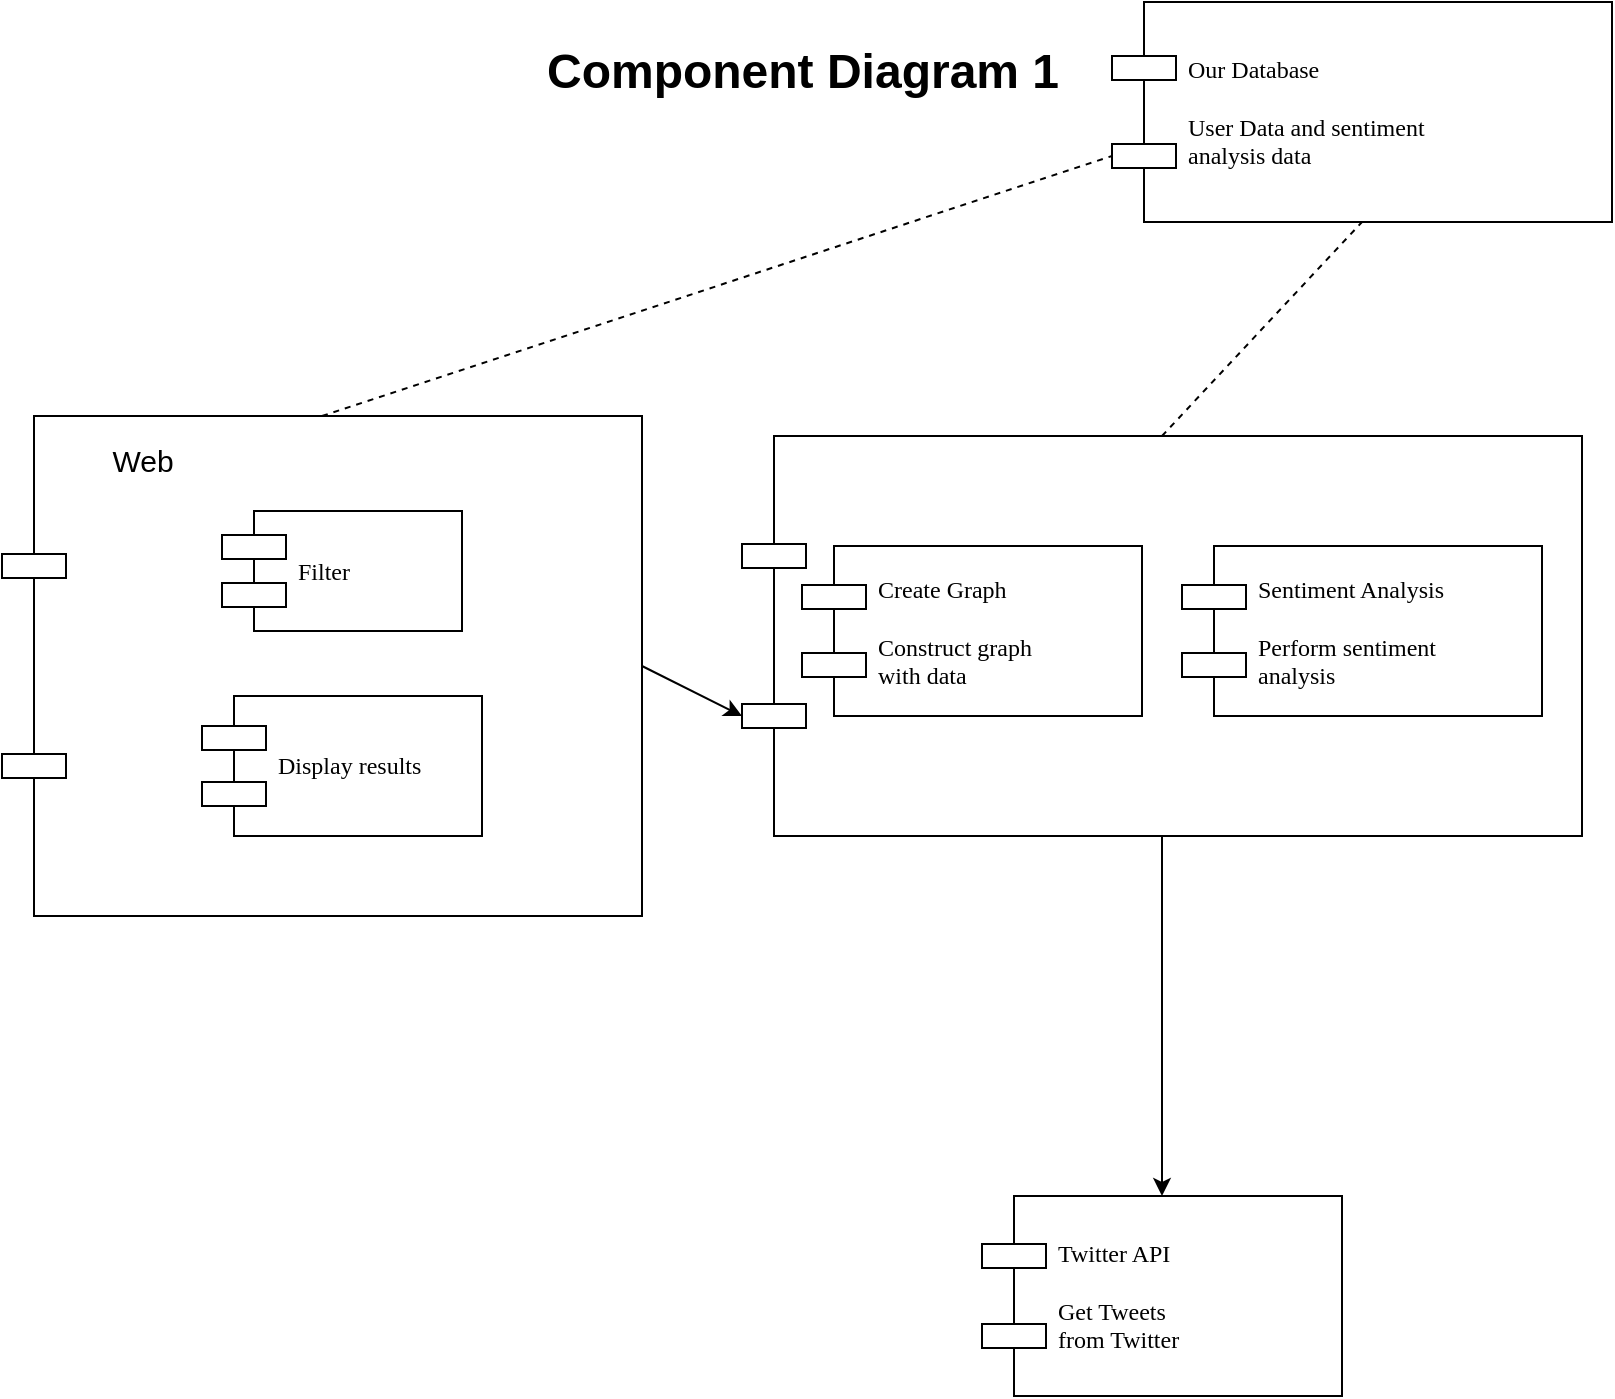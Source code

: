 <mxfile version="10.6.0" type="github"><diagram name="Page-1" id="5f0bae14-7c28-e335-631c-24af17079c00"><mxGraphModel dx="1516" dy="1798" grid="1" gridSize="10" guides="1" tooltips="1" connect="1" arrows="1" fold="1" page="1" pageScale="1" pageWidth="1100" pageHeight="850" background="#ffffff" math="0" shadow="0"><root><mxCell id="0"/><mxCell id="1" parent="0"/><mxCell id="L4L1iLDeCLrcVDmgjaJ8-6" value="" style="shape=component;align=left;spacingLeft=36;rounded=0;shadow=0;comic=0;labelBackgroundColor=none;strokeColor=#000000;strokeWidth=1;fillColor=#ffffff;fontFamily=Verdana;fontSize=12;fontColor=#000000;html=1;" vertex="1" parent="1"><mxGeometry x="110" y="70" width="320" height="250" as="geometry"/></mxCell><mxCell id="L4L1iLDeCLrcVDmgjaJ8-4" value="" style="shape=component;align=left;spacingLeft=36;rounded=0;shadow=0;comic=0;labelBackgroundColor=none;strokeColor=#000000;strokeWidth=1;fillColor=#ffffff;fontFamily=Verdana;fontSize=12;fontColor=#000000;html=1;" vertex="1" parent="1"><mxGeometry x="480" y="80" width="420" height="200" as="geometry"/></mxCell><mxCell id="39150e848f15840c-5" value="Filter" style="shape=component;align=left;spacingLeft=36;rounded=0;shadow=0;comic=0;labelBackgroundColor=none;strokeColor=#000000;strokeWidth=1;fillColor=#ffffff;fontFamily=Verdana;fontSize=12;fontColor=#000000;html=1;" parent="1" vertex="1"><mxGeometry x="220" y="117.5" width="120" height="60" as="geometry"/></mxCell><mxCell id="39150e848f15840c-7" value="Create Graph&lt;br&gt;&lt;br&gt;Construct graph&lt;br&gt;with data&lt;br&gt;" style="shape=component;align=left;spacingLeft=36;rounded=0;shadow=0;comic=0;labelBackgroundColor=none;strokeColor=#000000;strokeWidth=1;fillColor=#ffffff;fontFamily=Verdana;fontSize=12;fontColor=#000000;html=1;" parent="1" vertex="1"><mxGeometry x="510" y="135" width="170" height="85" as="geometry"/></mxCell><mxCell id="39150e848f15840c-10" value="Twitter API&lt;br&gt;&lt;br&gt;Get Tweets &lt;br&gt;from Twitter&lt;br&gt;" style="shape=component;align=left;spacingLeft=36;rounded=0;shadow=0;comic=0;labelBackgroundColor=none;strokeColor=#000000;strokeWidth=1;fillColor=#ffffff;fontFamily=Verdana;fontSize=12;fontColor=#000000;html=1;" parent="1" vertex="1"><mxGeometry x="600" y="460" width="180" height="100" as="geometry"/></mxCell><mxCell id="L4L1iLDeCLrcVDmgjaJ8-3" value="Sentiment Analysis&lt;br&gt;&lt;br&gt;Perform sentiment&amp;nbsp;&lt;br&gt;analysis&lt;br&gt;" style="shape=component;align=left;spacingLeft=36;rounded=0;shadow=0;comic=0;labelBackgroundColor=none;strokeColor=#000000;strokeWidth=1;fillColor=#ffffff;fontFamily=Verdana;fontSize=12;fontColor=#000000;html=1;" vertex="1" parent="1"><mxGeometry x="700" y="135" width="180" height="85" as="geometry"/></mxCell><mxCell id="L4L1iLDeCLrcVDmgjaJ8-5" value="Our Database&lt;br&gt;&lt;br&gt;User Data and sentiment&amp;nbsp;&lt;br&gt;analysis data&lt;br&gt;" style="shape=component;align=left;spacingLeft=36;rounded=0;shadow=0;comic=0;labelBackgroundColor=none;strokeColor=#000000;strokeWidth=1;fillColor=#ffffff;fontFamily=Verdana;fontSize=12;fontColor=#000000;html=1;" vertex="1" parent="1"><mxGeometry x="665" y="-137" width="250" height="110" as="geometry"/></mxCell><mxCell id="L4L1iLDeCLrcVDmgjaJ8-7" value="Display results" style="shape=component;align=left;spacingLeft=36;rounded=0;shadow=0;comic=0;labelBackgroundColor=none;strokeColor=#000000;strokeWidth=1;fillColor=#ffffff;fontFamily=Verdana;fontSize=12;fontColor=#000000;html=1;" vertex="1" parent="1"><mxGeometry x="210" y="210" width="140" height="70" as="geometry"/></mxCell><mxCell id="L4L1iLDeCLrcVDmgjaJ8-8" value="Component Diagram 1" style="text;strokeColor=none;fillColor=none;html=1;fontSize=24;fontStyle=1;verticalAlign=middle;align=center;" vertex="1" parent="1"><mxGeometry x="460" y="-122" width="100" height="40" as="geometry"/></mxCell><mxCell id="L4L1iLDeCLrcVDmgjaJ8-9" value="&lt;span style=&quot;font-weight: normal&quot;&gt;&lt;font style=&quot;font-size: 15px&quot;&gt;Web&lt;/font&gt;&lt;/span&gt;" style="text;strokeColor=none;fillColor=none;html=1;fontSize=24;fontStyle=1;verticalAlign=middle;align=center;" vertex="1" parent="1"><mxGeometry x="130" y="70" width="100" height="40" as="geometry"/></mxCell><mxCell id="L4L1iLDeCLrcVDmgjaJ8-10" value="" style="endArrow=none;dashed=1;html=1;exitX=0.5;exitY=0;exitDx=0;exitDy=0;entryX=0.5;entryY=1;entryDx=0;entryDy=0;" edge="1" parent="1" source="L4L1iLDeCLrcVDmgjaJ8-4" target="L4L1iLDeCLrcVDmgjaJ8-5"><mxGeometry width="50" height="50" relative="1" as="geometry"><mxPoint x="110" y="630" as="sourcePoint"/><mxPoint x="990" y="50" as="targetPoint"/></mxGeometry></mxCell><mxCell id="L4L1iLDeCLrcVDmgjaJ8-11" value="" style="endArrow=none;dashed=1;html=1;exitX=0.5;exitY=0;exitDx=0;exitDy=0;entryX=0;entryY=0.7;entryDx=0;entryDy=0;" edge="1" parent="1" source="L4L1iLDeCLrcVDmgjaJ8-6" target="L4L1iLDeCLrcVDmgjaJ8-5"><mxGeometry width="50" height="50" relative="1" as="geometry"><mxPoint x="250" y="36" as="sourcePoint"/><mxPoint x="350" y="-70" as="targetPoint"/></mxGeometry></mxCell><mxCell id="L4L1iLDeCLrcVDmgjaJ8-12" value="" style="endArrow=classic;html=1;exitX=1;exitY=0.5;exitDx=0;exitDy=0;entryX=0;entryY=0.7;entryDx=0;entryDy=0;" edge="1" parent="1" source="L4L1iLDeCLrcVDmgjaJ8-6" target="L4L1iLDeCLrcVDmgjaJ8-4"><mxGeometry width="50" height="50" relative="1" as="geometry"><mxPoint x="110" y="630" as="sourcePoint"/><mxPoint x="160" y="580" as="targetPoint"/></mxGeometry></mxCell><mxCell id="L4L1iLDeCLrcVDmgjaJ8-13" value="" style="endArrow=classic;html=1;exitX=0.5;exitY=1;exitDx=0;exitDy=0;entryX=0.5;entryY=0;entryDx=0;entryDy=0;" edge="1" parent="1" source="L4L1iLDeCLrcVDmgjaJ8-4" target="39150e848f15840c-10"><mxGeometry width="50" height="50" relative="1" as="geometry"><mxPoint x="560" y="410" as="sourcePoint"/><mxPoint x="770" y="430" as="targetPoint"/><Array as="points"/></mxGeometry></mxCell></root></mxGraphModel></diagram></mxfile>